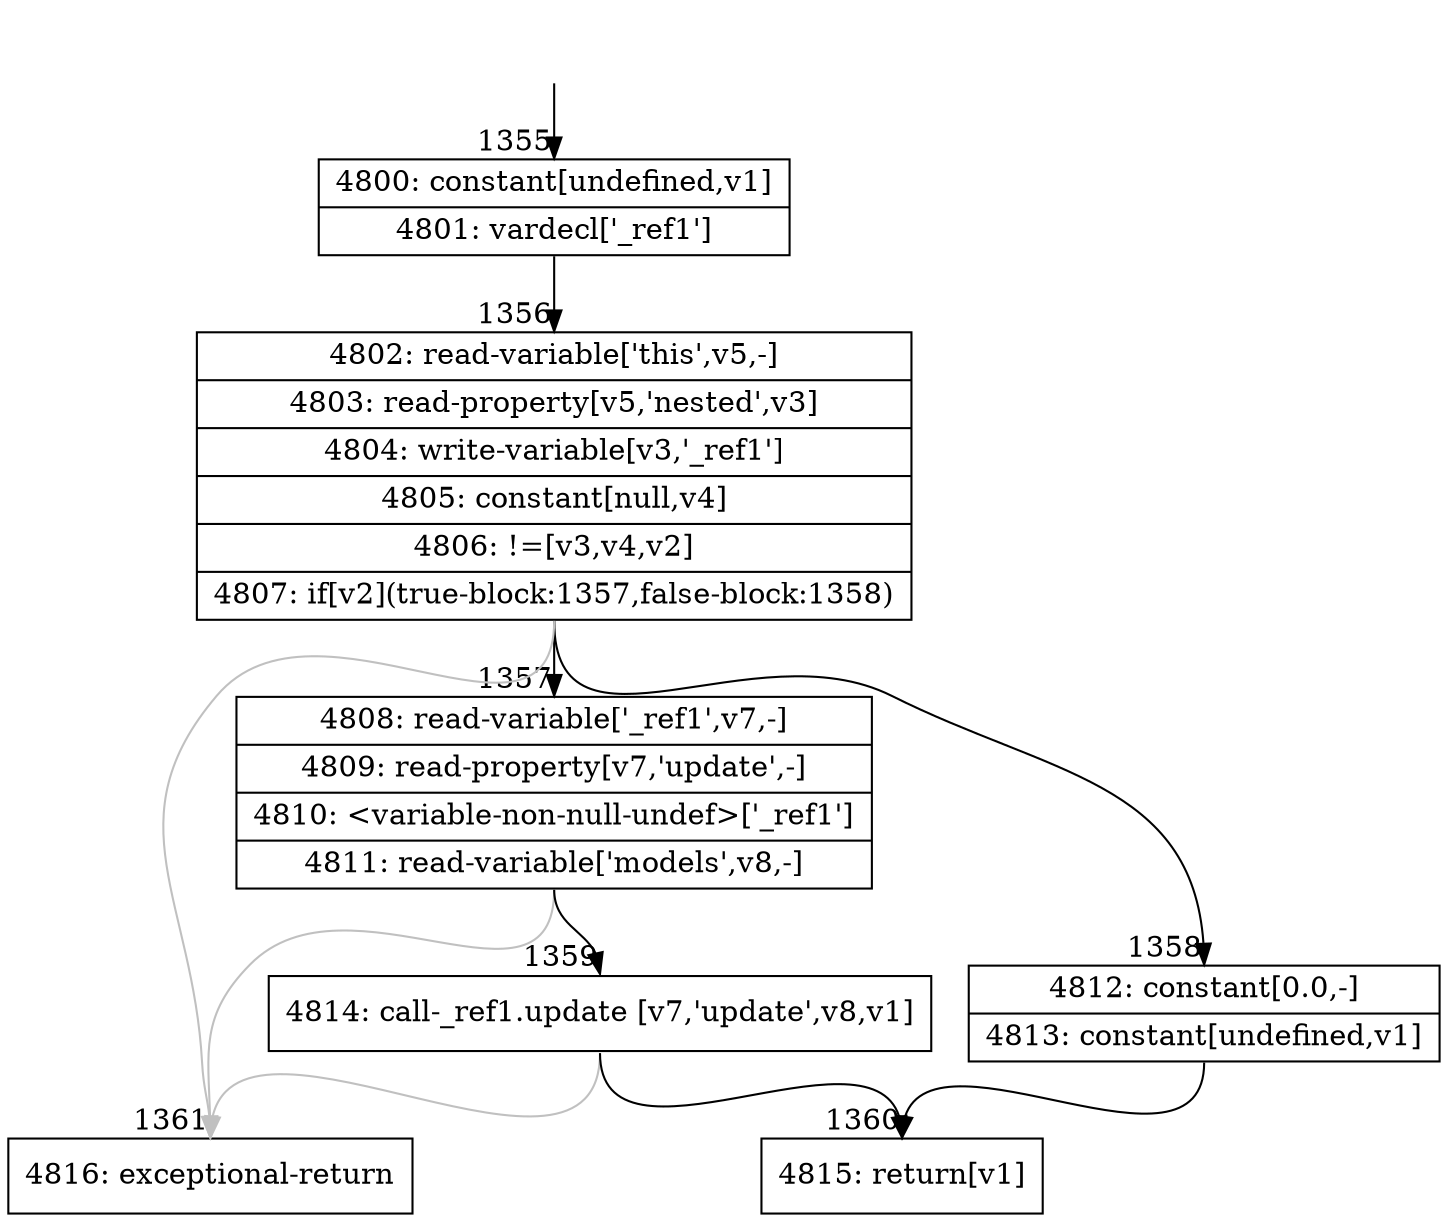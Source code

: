 digraph {
rankdir="TD"
BB_entry102[shape=none,label=""];
BB_entry102 -> BB1355 [tailport=s, headport=n, headlabel="    1355"]
BB1355 [shape=record label="{4800: constant[undefined,v1]|4801: vardecl['_ref1']}" ] 
BB1355 -> BB1356 [tailport=s, headport=n, headlabel="      1356"]
BB1356 [shape=record label="{4802: read-variable['this',v5,-]|4803: read-property[v5,'nested',v3]|4804: write-variable[v3,'_ref1']|4805: constant[null,v4]|4806: !=[v3,v4,v2]|4807: if[v2](true-block:1357,false-block:1358)}" ] 
BB1356 -> BB1357 [tailport=s, headport=n, headlabel="      1357"]
BB1356 -> BB1358 [tailport=s, headport=n, headlabel="      1358"]
BB1356 -> BB1361 [tailport=s, headport=n, color=gray, headlabel="      1361"]
BB1357 [shape=record label="{4808: read-variable['_ref1',v7,-]|4809: read-property[v7,'update',-]|4810: \<variable-non-null-undef\>['_ref1']|4811: read-variable['models',v8,-]}" ] 
BB1357 -> BB1359 [tailport=s, headport=n, headlabel="      1359"]
BB1357 -> BB1361 [tailport=s, headport=n, color=gray]
BB1358 [shape=record label="{4812: constant[0.0,-]|4813: constant[undefined,v1]}" ] 
BB1358 -> BB1360 [tailport=s, headport=n, headlabel="      1360"]
BB1359 [shape=record label="{4814: call-_ref1.update [v7,'update',v8,v1]}" ] 
BB1359 -> BB1360 [tailport=s, headport=n]
BB1359 -> BB1361 [tailport=s, headport=n, color=gray]
BB1360 [shape=record label="{4815: return[v1]}" ] 
BB1361 [shape=record label="{4816: exceptional-return}" ] 
//#$~ 1067
}
